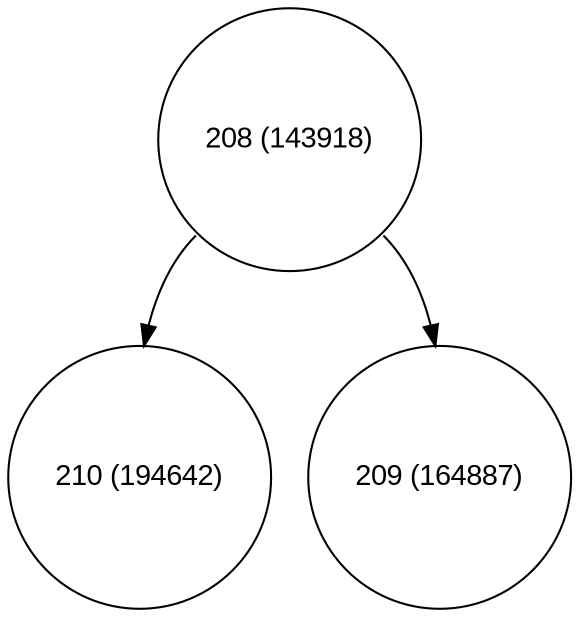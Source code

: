 digraph move_down {
	node [fontname="Arial", shape="circle", width=0.5]; 

	0 [label = "208 (143918)"];
	0:sw -> 1;
	1 [label = "210 (194642)"];
	0:se -> 2;
	2 [label = "209 (164887)"];
}
